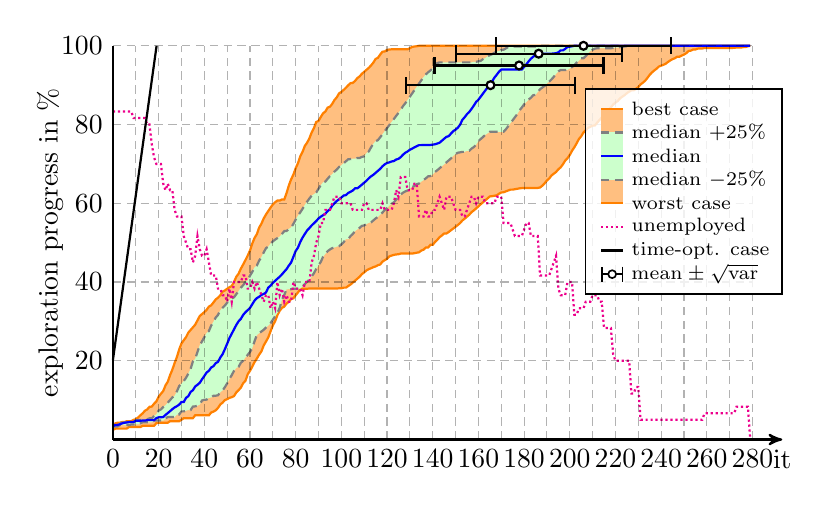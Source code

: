 \begin{tikzpicture}[thick]


% plot data, scaled to 8cm
\begin{scope}[yscale=0.05, xscale=0.029]
\draw[draw=orange, fill=orange!50] (0.00, 2.44) -- (1.00, 2.77) -- (2.00, 2.77) -- (3.00, 2.77) -- (4.00, 2.77) -- (5.00, 2.77) -- (6.00, 2.77) -- (7.00, 3.16) -- (8.00, 3.16) -- (9.00, 3.16) -- (10.00, 3.16) -- (11.00, 3.16) -- (12.00, 3.16) -- (13.00, 3.49) -- (14.00, 3.49) -- (15.00, 3.49) -- (16.00, 3.49) -- (17.00, 3.49) -- (18.00, 3.49) -- (19.00, 4.16) -- (20.00, 4.27) -- (21.00, 4.27) -- (22.00, 4.27) -- (23.00, 4.27) -- (24.00, 4.27) -- (25.00, 4.66) -- (26.00, 4.66) -- (27.00, 4.66) -- (28.00, 4.66) -- (29.00, 4.66) -- (30.00, 5.04) -- (31.00, 5.43) -- (32.00, 5.43) -- (33.00, 5.43) -- (34.00, 5.43) -- (35.00, 5.43) -- (36.00, 6.15) -- (37.00, 6.15) -- (38.00, 6.15) -- (39.00, 6.15) -- (40.00, 6.15) -- (41.00, 6.15) -- (42.00, 6.15) -- (43.00, 6.87) -- (44.00, 7.10) -- (45.00, 7.43) -- (46.00, 8.04) -- (47.00, 8.92) -- (48.00, 9.37) -- (49.00, 10.03) -- (50.00, 10.25) -- (51.00, 10.59) -- (52.00, 10.75) -- (53.00, 11.03) -- (54.00, 11.97) -- (55.00, 12.53) -- (56.00, 13.19) -- (57.00, 14.30) -- (58.00, 14.91) -- (59.00, 16.57) -- (60.00, 17.46) -- (61.00, 18.51) -- (62.00, 19.68) -- (63.00, 20.57) -- (64.00, 21.56) -- (65.00, 22.39) -- (66.00, 23.89) -- (67.00, 24.89) -- (68.00, 25.94) -- (69.00, 27.49) -- (70.00, 28.99) -- (71.00, 30.04) -- (72.00, 31.60) -- (73.00, 32.71) -- (74.00, 33.43) -- (75.00, 33.76) -- (76.00, 34.53) -- (77.00, 34.98) -- (78.00, 35.70) -- (79.00, 35.86) -- (80.00, 36.64) -- (81.00, 37.36) -- (82.00, 38.14) -- (83.00, 38.30) -- (84.00, 38.30) -- (85.00, 38.30) -- (86.00, 38.36) -- (87.00, 38.36) -- (88.00, 38.36) -- (89.00, 38.36) -- (90.00, 38.36) -- (91.00, 38.36) -- (92.00, 38.36) -- (93.00, 38.36) -- (94.00, 38.36) -- (95.00, 38.36) -- (96.00, 38.36) -- (97.00, 38.36) -- (98.00, 38.36) -- (99.00, 38.41) -- (100.00, 38.41) -- (101.00, 38.58) -- (102.00, 38.58) -- (103.00, 38.97) -- (104.00, 39.36) -- (105.00, 39.86) -- (106.00, 40.35) -- (107.00, 40.85) -- (108.00, 41.35) -- (109.00, 42.02) -- (110.00, 42.46) -- (111.00, 42.96) -- (112.00, 43.29) -- (113.00, 43.51) -- (114.00, 43.79) -- (115.00, 43.96) -- (116.00, 44.29) -- (117.00, 44.46) -- (118.00, 45.18) -- (119.00, 45.57) -- (120.00, 45.90) -- (121.00, 46.51) -- (122.00, 46.73) -- (123.00, 46.90) -- (124.00, 47.01) -- (125.00, 47.06) -- (126.00, 47.23) -- (127.00, 47.23) -- (128.00, 47.23) -- (129.00, 47.23) -- (130.00, 47.23) -- (131.00, 47.23) -- (132.00, 47.34) -- (133.00, 47.45) -- (134.00, 47.56) -- (135.00, 48.00) -- (136.00, 48.23) -- (137.00, 48.78) -- (138.00, 48.78) -- (139.00, 49.45) -- (140.00, 49.45) -- (141.00, 50.17) -- (142.00, 50.72) -- (143.00, 51.39) -- (144.00, 51.83) -- (145.00, 52.33) -- (146.00, 52.33) -- (147.00, 52.72) -- (148.00, 53.16) -- (149.00, 53.60) -- (150.00, 54.05) -- (151.00, 54.49) -- (152.00, 54.99) -- (153.00, 55.65) -- (154.00, 56.10) -- (155.00, 56.60) -- (156.00, 57.10) -- (157.00, 57.76) -- (158.00, 58.20) -- (159.00, 58.70) -- (160.00, 59.20) -- (161.00, 59.76) -- (162.00, 60.25) -- (163.00, 60.75) -- (164.00, 61.25) -- (165.00, 61.75) -- (166.00, 61.81) -- (167.00, 61.92) -- (168.00, 62.03) -- (169.00, 62.42) -- (170.00, 62.75) -- (171.00, 62.80) -- (172.00, 63.03) -- (173.00, 63.25) -- (174.00, 63.47) -- (175.00, 63.47) -- (176.00, 63.58) -- (177.00, 63.69) -- (178.00, 63.80) -- (179.00, 63.86) -- (180.00, 63.91) -- (181.00, 63.91) -- (182.00, 63.91) -- (183.00, 63.91) -- (184.00, 63.91) -- (185.00, 63.91) -- (186.00, 63.91) -- (187.00, 64.02) -- (188.00, 64.47) -- (189.00, 65.08) -- (190.00, 65.80) -- (191.00, 66.30) -- (192.00, 67.07) -- (193.00, 67.52) -- (194.00, 67.96) -- (195.00, 68.63) -- (196.00, 69.12) -- (197.00, 69.90) -- (198.00, 70.84) -- (199.00, 71.45) -- (200.00, 72.28) -- (201.00, 73.34) -- (202.00, 74.22) -- (203.00, 75.22) -- (204.00, 76.33) -- (205.00, 77.00) -- (206.00, 77.99) -- (207.00, 78.55) -- (208.00, 79.16) -- (209.00, 79.43) -- (210.00, 79.71) -- (211.00, 79.77) -- (212.00, 80.49) -- (213.00, 81.15) -- (214.00, 81.82) -- (215.00, 82.48) -- (216.00, 82.98) -- (217.00, 83.81) -- (218.00, 84.37) -- (219.00, 85.09) -- (220.00, 85.59) -- (221.00, 85.98) -- (222.00, 86.64) -- (223.00, 87.08) -- (224.00, 87.47) -- (225.00, 87.97) -- (226.00, 88.36) -- (227.00, 88.69) -- (228.00, 88.69) -- (229.00, 89.08) -- (230.00, 89.52) -- (231.00, 90.19) -- (232.00, 90.63) -- (233.00, 91.13) -- (234.00, 91.85) -- (235.00, 92.63) -- (236.00, 93.24) -- (237.00, 93.74) -- (238.00, 94.18) -- (239.00, 94.73) -- (240.00, 94.96) -- (241.00, 95.18) -- (242.00, 95.45) -- (243.00, 95.90) -- (244.00, 96.29) -- (245.00, 96.62) -- (246.00, 96.84) -- (247.00, 97.23) -- (248.00, 97.23) -- (249.00, 97.51) -- (250.00, 97.78) -- (251.00, 98.12) -- (252.00, 98.67) -- (253.00, 98.78) -- (254.00, 99.06) -- (255.00, 99.06) -- (256.00, 99.28) -- (257.00, 99.33) -- (258.00, 99.33) -- (259.00, 99.45) -- (260.00, 99.45) -- (261.00, 99.45) -- (262.00, 99.45) -- (263.00, 99.45) -- (264.00, 99.45) -- (265.00, 99.45) -- (266.00, 99.45) -- (267.00, 99.45) -- (268.00, 99.45) -- (269.00, 99.45) -- (270.00, 99.45) -- (271.00, 99.45) -- (272.00, 99.50) -- (273.00, 99.56) -- (274.00, 99.56) -- (275.00, 99.56) -- (276.00, 99.67) -- (277.00, 99.67) -- (278.00, 99.89) -- (279.00, 100.00) -- (279.00, 100.00) -- (278.00, 100.00) -- (277.00, 100.00) -- (276.00, 100.00) -- (275.00, 100.00) -- (274.00, 100.00) -- (273.00, 100.00) -- (272.00, 100.00) -- (271.00, 100.00) -- (270.00, 100.00) -- (269.00, 100.00) -- (268.00, 100.00) -- (267.00, 100.00) -- (266.00, 100.00) -- (265.00, 100.00) -- (264.00, 100.00) -- (263.00, 100.00) -- (262.00, 100.00) -- (261.00, 100.00) -- (260.00, 100.00) -- (259.00, 100.00) -- (258.00, 100.00) -- (257.00, 100.00) -- (256.00, 100.00) -- (255.00, 100.00) -- (254.00, 100.00) -- (253.00, 100.00) -- (252.00, 100.00) -- (251.00, 100.00) -- (250.00, 100.00) -- (249.00, 100.00) -- (248.00, 100.00) -- (247.00, 100.00) -- (246.00, 100.00) -- (245.00, 100.00) -- (244.00, 100.00) -- (243.00, 100.00) -- (242.00, 100.00) -- (241.00, 100.00) -- (240.00, 100.00) -- (239.00, 100.00) -- (238.00, 100.00) -- (237.00, 100.00) -- (236.00, 100.00) -- (235.00, 100.00) -- (234.00, 100.00) -- (233.00, 100.00) -- (232.00, 100.00) -- (231.00, 100.00) -- (230.00, 100.00) -- (229.00, 100.00) -- (228.00, 100.00) -- (227.00, 100.00) -- (226.00, 100.00) -- (225.00, 100.00) -- (224.00, 100.00) -- (223.00, 100.00) -- (222.00, 100.00) -- (221.00, 100.00) -- (220.00, 100.00) -- (219.00, 100.00) -- (218.00, 100.00) -- (217.00, 100.00) -- (216.00, 100.00) -- (215.00, 100.00) -- (214.00, 100.00) -- (213.00, 100.00) -- (212.00, 100.00) -- (211.00, 100.00) -- (210.00, 100.00) -- (209.00, 100.00) -- (208.00, 100.00) -- (207.00, 100.00) -- (206.00, 100.00) -- (205.00, 100.00) -- (204.00, 100.00) -- (203.00, 100.00) -- (202.00, 100.00) -- (201.00, 100.00) -- (200.00, 100.00) -- (199.00, 100.00) -- (198.00, 100.00) -- (197.00, 100.00) -- (196.00, 100.00) -- (195.00, 100.00) -- (194.00, 100.00) -- (193.00, 100.00) -- (192.00, 100.00) -- (191.00, 100.00) -- (190.00, 100.00) -- (189.00, 100.00) -- (188.00, 100.00) -- (187.00, 100.00) -- (186.00, 100.00) -- (185.00, 100.00) -- (184.00, 100.00) -- (183.00, 100.00) -- (182.00, 100.00) -- (181.00, 100.00) -- (180.00, 100.00) -- (179.00, 100.00) -- (178.00, 100.00) -- (177.00, 100.00) -- (176.00, 100.00) -- (175.00, 100.00) -- (174.00, 100.00) -- (173.00, 100.00) -- (172.00, 100.00) -- (171.00, 100.00) -- (170.00, 100.00) -- (169.00, 100.00) -- (168.00, 100.00) -- (167.00, 100.00) -- (166.00, 100.00) -- (165.00, 100.00) -- (164.00, 100.00) -- (163.00, 100.00) -- (162.00, 100.00) -- (161.00, 100.00) -- (160.00, 100.00) -- (159.00, 100.00) -- (158.00, 100.00) -- (157.00, 100.00) -- (156.00, 100.00) -- (155.00, 100.00) -- (154.00, 100.00) -- (153.00, 100.00) -- (152.00, 100.00) -- (151.00, 100.00) -- (150.00, 100.00) -- (149.00, 100.00) -- (148.00, 100.00) -- (147.00, 100.00) -- (146.00, 100.00) -- (145.00, 100.00) -- (144.00, 100.00) -- (143.00, 100.00) -- (142.00, 100.00) -- (141.00, 100.00) -- (140.00, 100.00) -- (139.00, 100.00) -- (138.00, 100.00) -- (137.00, 100.00) -- (136.00, 100.00) -- (135.00, 100.00) -- (134.00, 100.00) -- (133.00, 99.89) -- (132.00, 99.83) -- (131.00, 99.72) -- (130.00, 99.39) -- (129.00, 99.11) -- (128.00, 99.11) -- (127.00, 99.11) -- (126.00, 99.11) -- (125.00, 99.11) -- (124.00, 99.11) -- (123.00, 99.11) -- (122.00, 99.11) -- (121.00, 99.06) -- (120.00, 98.95) -- (119.00, 98.56) -- (118.00, 98.50) -- (117.00, 97.78) -- (116.00, 96.95) -- (115.00, 96.67) -- (114.00, 95.73) -- (113.00, 95.01) -- (112.00, 94.40) -- (111.00, 93.90) -- (110.00, 93.40) -- (109.00, 92.90) -- (108.00, 92.24) -- (107.00, 91.80) -- (106.00, 91.08) -- (105.00, 90.58) -- (104.00, 90.52) -- (103.00, 89.97) -- (102.00, 89.36) -- (101.00, 88.80) -- (100.00, 88.30) -- (99.00, 87.92) -- (98.00, 86.92) -- (97.00, 86.25) -- (96.00, 85.25) -- (95.00, 84.53) -- (94.00, 84.31) -- (93.00, 83.31) -- (92.00, 82.87) -- (91.00, 81.93) -- (90.00, 80.93) -- (89.00, 80.65) -- (88.00, 79.10) -- (87.00, 77.99) -- (86.00, 76.50) -- (85.00, 75.39) -- (84.00, 74.56) -- (83.00, 73.06) -- (82.00, 71.95) -- (81.00, 70.18) -- (80.00, 68.90) -- (79.00, 67.29) -- (78.00, 66.08) -- (77.00, 64.52) -- (76.00, 62.58) -- (75.00, 60.98) -- (74.00, 60.98) -- (73.00, 60.70) -- (72.00, 60.70) -- (71.00, 60.25) -- (70.00, 59.70) -- (69.00, 58.92) -- (68.00, 58.04) -- (67.00, 57.15) -- (66.00, 56.15) -- (65.00, 54.82) -- (64.00, 53.82) -- (63.00, 52.16) -- (62.00, 51.22) -- (61.00, 49.78) -- (60.00, 48.00) -- (59.00, 46.73) -- (58.00, 45.57) -- (57.00, 44.46) -- (56.00, 43.40) -- (55.00, 42.13) -- (54.00, 41.35) -- (53.00, 40.02) -- (52.00, 38.97) -- (51.00, 38.69) -- (50.00, 38.30) -- (49.00, 37.86) -- (48.00, 37.58) -- (47.00, 36.64) -- (46.00, 36.03) -- (45.00, 35.59) -- (44.00, 34.81) -- (43.00, 34.09) -- (42.00, 33.76) -- (41.00, 32.93) -- (40.00, 32.37) -- (39.00, 31.87) -- (38.00, 31.37) -- (37.00, 30.27) -- (36.00, 29.16) -- (35.00, 28.49) -- (34.00, 27.83) -- (33.00, 27.16) -- (32.00, 26.00) -- (31.00, 25.22) -- (30.00, 24.39) -- (29.00, 22.89) -- (28.00, 20.95) -- (27.00, 19.46) -- (26.00, 17.74) -- (25.00, 16.35) -- (24.00, 14.69) -- (23.00, 13.75) -- (22.00, 12.31) -- (21.00, 11.64) -- (20.00, 10.86) -- (19.00, 9.70) -- (18.00, 9.09) -- (17.00, 8.37) -- (16.00, 8.31) -- (15.00, 7.65) -- (14.00, 7.32) -- (13.00, 6.65) -- (12.00, 6.15) -- (11.00, 5.60) -- (10.00, 5.16) -- (9.00, 4.99) -- (8.00, 4.66) -- (7.00, 4.66) -- (6.00, 4.66) -- (5.00, 4.43) -- (4.00, 4.43) -- (3.00, 4.27) -- (2.00, 4.27) -- (1.00, 4.10) -- (0.00, 3.38);
\draw[gray, densely dashed, fill=green!20] (0.00, 3.22) -- (1.00, 3.33) -- (2.00, 3.33) -- (3.00, 3.66) -- (4.00, 3.66) -- (5.00, 3.66) -- (6.00, 3.66) -- (7.00, 3.66) -- (8.00, 3.82) -- (9.00, 3.82) -- (10.00, 3.82) -- (11.00, 3.82) -- (12.00, 4.10) -- (13.00, 4.38) -- (14.00, 4.38) -- (15.00, 4.38) -- (16.00, 4.38) -- (17.00, 4.38) -- (18.00, 4.82) -- (19.00, 4.82) -- (20.00, 4.82) -- (21.00, 4.82) -- (22.00, 4.82) -- (23.00, 5.38) -- (24.00, 5.71) -- (25.00, 5.71) -- (26.00, 5.71) -- (27.00, 5.71) -- (28.00, 6.32) -- (29.00, 6.37) -- (30.00, 7.15) -- (31.00, 7.15) -- (32.00, 7.32) -- (33.00, 7.48) -- (34.00, 7.48) -- (35.00, 8.37) -- (36.00, 8.43) -- (37.00, 8.59) -- (38.00, 8.87) -- (39.00, 9.92) -- (40.00, 10.09) -- (41.00, 10.14) -- (42.00, 10.59) -- (43.00, 10.64) -- (44.00, 11.14) -- (45.00, 11.14) -- (46.00, 11.25) -- (47.00, 12.03) -- (48.00, 12.47) -- (49.00, 13.30) -- (50.00, 14.25) -- (51.00, 15.41) -- (52.00, 16.35) -- (53.00, 17.46) -- (54.00, 18.18) -- (55.00, 18.46) -- (56.00, 19.51) -- (57.00, 20.01) -- (58.00, 20.84) -- (59.00, 21.51) -- (60.00, 22.23) -- (61.00, 23.23) -- (62.00, 25.00) -- (63.00, 26.55) -- (64.00, 27.00) -- (65.00, 27.44) -- (66.00, 27.88) -- (67.00, 28.44) -- (68.00, 28.94) -- (69.00, 29.55) -- (70.00, 30.43) -- (71.00, 31.32) -- (72.00, 32.15) -- (73.00, 33.43) -- (74.00, 35.53) -- (75.00, 36.70) -- (76.00, 38.14) -- (77.00, 38.19) -- (78.00, 38.19) -- (79.00, 38.30) -- (80.00, 38.30) -- (81.00, 38.30) -- (82.00, 38.36) -- (83.00, 38.91) -- (84.00, 39.47) -- (85.00, 40.08) -- (86.00, 40.58) -- (87.00, 41.41) -- (88.00, 42.24) -- (89.00, 43.35) -- (90.00, 44.24) -- (91.00, 45.12) -- (92.00, 46.45) -- (93.00, 47.17) -- (94.00, 47.84) -- (95.00, 48.28) -- (96.00, 48.61) -- (97.00, 48.78) -- (98.00, 49.00) -- (99.00, 49.11) -- (100.00, 49.56) -- (101.00, 50.11) -- (102.00, 50.89) -- (103.00, 50.89) -- (104.00, 51.66) -- (105.00, 52.22) -- (106.00, 52.94) -- (107.00, 53.38) -- (108.00, 53.77) -- (109.00, 54.27) -- (110.00, 54.38) -- (111.00, 54.71) -- (112.00, 55.04) -- (113.00, 55.16) -- (114.00, 55.65) -- (115.00, 56.15) -- (116.00, 56.54) -- (117.00, 57.10) -- (118.00, 57.65) -- (119.00, 58.31) -- (120.00, 58.76) -- (121.00, 59.42) -- (122.00, 59.87) -- (123.00, 60.25) -- (124.00, 60.92) -- (125.00, 61.47) -- (126.00, 62.25) -- (127.00, 62.69) -- (128.00, 63.03) -- (129.00, 63.25) -- (130.00, 63.86) -- (131.00, 64.14) -- (132.00, 64.41) -- (133.00, 64.86) -- (134.00, 65.02) -- (135.00, 65.52) -- (136.00, 65.91) -- (137.00, 66.35) -- (138.00, 66.85) -- (139.00, 66.91) -- (140.00, 67.35) -- (141.00, 67.96) -- (142.00, 68.40) -- (143.00, 68.90) -- (144.00, 69.40) -- (145.00, 69.90) -- (146.00, 70.40) -- (147.00, 70.90) -- (148.00, 71.40) -- (149.00, 72.06) -- (150.00, 72.51) -- (151.00, 72.84) -- (152.00, 72.95) -- (153.00, 73.06) -- (154.00, 73.06) -- (155.00, 73.34) -- (156.00, 73.34) -- (157.00, 73.89) -- (158.00, 74.28) -- (159.00, 74.89) -- (160.00, 75.78) -- (161.00, 76.33) -- (162.00, 76.83) -- (163.00, 77.38) -- (164.00, 77.77) -- (165.00, 78.16) -- (166.00, 78.16) -- (167.00, 78.16) -- (168.00, 78.16) -- (169.00, 78.16) -- (170.00, 78.16) -- (171.00, 78.16) -- (172.00, 78.77) -- (173.00, 79.55) -- (174.00, 80.32) -- (175.00, 81.10) -- (176.00, 81.87) -- (177.00, 82.65) -- (178.00, 83.59) -- (179.00, 84.31) -- (180.00, 85.14) -- (181.00, 85.70) -- (182.00, 86.36) -- (183.00, 86.81) -- (184.00, 87.47) -- (185.00, 87.53) -- (186.00, 88.25) -- (187.00, 88.97) -- (188.00, 89.41) -- (189.00, 89.80) -- (190.00, 90.47) -- (191.00, 90.91) -- (192.00, 91.46) -- (193.00, 92.13) -- (194.00, 92.85) -- (195.00, 93.51) -- (196.00, 93.85) -- (197.00, 93.85) -- (198.00, 93.85) -- (199.00, 93.90) -- (200.00, 94.24) -- (201.00, 94.62) -- (202.00, 95.07) -- (203.00, 95.73) -- (204.00, 96.18) -- (205.00, 96.84) -- (206.00, 96.84) -- (207.00, 97.39) -- (208.00, 98.06) -- (209.00, 98.67) -- (210.00, 99.00) -- (211.00, 99.28) -- (212.00, 99.39) -- (213.00, 99.39) -- (214.00, 99.39) -- (215.00, 99.39) -- (216.00, 99.39) -- (217.00, 99.39) -- (218.00, 99.39) -- (219.00, 99.45) -- (220.00, 99.56) -- (221.00, 99.56) -- (222.00, 99.67) -- (223.00, 99.72) -- (224.00, 99.83) -- (225.00, 99.89) -- (226.00, 99.94) -- (227.00, 100.00) -- (228.00, 100.00) -- (229.00, 100.00) -- (230.00, 100.00) -- (231.00, 100.00) -- (232.00, 100.00) -- (233.00, 100.00) -- (234.00, 100.00) -- (235.00, 100.00) -- (236.00, 100.00) -- (237.00, 100.00) -- (238.00, 100.00) -- (239.00, 100.00) -- (240.00, 100.00) -- (241.00, 100.00) -- (242.00, 100.00) -- (243.00, 100.00) -- (244.00, 100.00) -- (245.00, 100.00) -- (246.00, 100.00) -- (247.00, 100.00) -- (248.00, 100.00) -- (249.00, 100.00) -- (250.00, 100.00) -- (251.00, 100.00) -- (252.00, 100.00) -- (253.00, 100.00) -- (254.00, 100.00) -- (255.00, 100.00) -- (256.00, 100.00) -- (257.00, 100.00) -- (258.00, 100.00) -- (259.00, 100.00) -- (260.00, 100.00) -- (261.00, 100.00) -- (262.00, 100.00) -- (263.00, 100.00) -- (264.00, 100.00) -- (265.00, 100.00) -- (266.00, 100.00) -- (267.00, 100.00) -- (268.00, 100.00) -- (269.00, 100.00) -- (270.00, 100.00) -- (271.00, 100.00) -- (272.00, 100.00) -- (273.00, 100.00) -- (274.00, 100.00) -- (275.00, 100.00) -- (276.00, 100.00) -- (277.00, 100.00) -- (278.00, 100.00) -- (279.00, 100.00) -- (279.00, 100.00) -- (278.00, 100.00) -- (277.00, 100.00) -- (276.00, 100.00) -- (275.00, 100.00) -- (274.00, 100.00) -- (273.00, 100.00) -- (272.00, 100.00) -- (271.00, 100.00) -- (270.00, 100.00) -- (269.00, 100.00) -- (268.00, 100.00) -- (267.00, 100.00) -- (266.00, 100.00) -- (265.00, 100.00) -- (264.00, 100.00) -- (263.00, 100.00) -- (262.00, 100.00) -- (261.00, 100.00) -- (260.00, 100.00) -- (259.00, 100.00) -- (258.00, 100.00) -- (257.00, 100.00) -- (256.00, 100.00) -- (255.00, 100.00) -- (254.00, 100.00) -- (253.00, 100.00) -- (252.00, 100.00) -- (251.00, 100.00) -- (250.00, 100.00) -- (249.00, 100.00) -- (248.00, 100.00) -- (247.00, 100.00) -- (246.00, 100.00) -- (245.00, 100.00) -- (244.00, 100.00) -- (243.00, 100.00) -- (242.00, 100.00) -- (241.00, 100.00) -- (240.00, 100.00) -- (239.00, 100.00) -- (238.00, 100.00) -- (237.00, 100.00) -- (236.00, 100.00) -- (235.00, 100.00) -- (234.00, 100.00) -- (233.00, 100.00) -- (232.00, 100.00) -- (231.00, 100.00) -- (230.00, 100.00) -- (229.00, 100.00) -- (228.00, 100.00) -- (227.00, 100.00) -- (226.00, 100.00) -- (225.00, 100.00) -- (224.00, 100.00) -- (223.00, 100.00) -- (222.00, 100.00) -- (221.00, 100.00) -- (220.00, 100.00) -- (219.00, 100.00) -- (218.00, 100.00) -- (217.00, 100.00) -- (216.00, 100.00) -- (215.00, 100.00) -- (214.00, 100.00) -- (213.00, 100.00) -- (212.00, 100.00) -- (211.00, 100.00) -- (210.00, 100.00) -- (209.00, 100.00) -- (208.00, 100.00) -- (207.00, 100.00) -- (206.00, 100.00) -- (205.00, 100.00) -- (204.00, 100.00) -- (203.00, 100.00) -- (202.00, 100.00) -- (201.00, 100.00) -- (200.00, 100.00) -- (199.00, 100.00) -- (198.00, 100.00) -- (197.00, 100.00) -- (196.00, 100.00) -- (195.00, 100.00) -- (194.00, 100.00) -- (193.00, 100.00) -- (192.00, 100.00) -- (191.00, 100.00) -- (190.00, 100.00) -- (189.00, 100.00) -- (188.00, 100.00) -- (187.00, 100.00) -- (186.00, 99.89) -- (185.00, 99.83) -- (184.00, 99.83) -- (183.00, 99.83) -- (182.00, 99.83) -- (181.00, 99.83) -- (180.00, 99.83) -- (179.00, 99.83) -- (178.00, 99.83) -- (177.00, 99.83) -- (176.00, 99.83) -- (175.00, 99.83) -- (174.00, 99.83) -- (173.00, 99.67) -- (172.00, 99.33) -- (171.00, 99.00) -- (170.00, 98.95) -- (169.00, 98.67) -- (168.00, 98.56) -- (167.00, 98.23) -- (166.00, 97.89) -- (165.00, 97.62) -- (164.00, 97.34) -- (163.00, 96.90) -- (162.00, 96.62) -- (161.00, 96.18) -- (160.00, 96.06) -- (159.00, 95.95) -- (158.00, 95.95) -- (157.00, 95.79) -- (156.00, 95.79) -- (155.00, 95.79) -- (154.00, 95.79) -- (153.00, 95.79) -- (152.00, 95.79) -- (151.00, 95.79) -- (150.00, 95.79) -- (149.00, 95.79) -- (148.00, 95.79) -- (147.00, 95.79) -- (146.00, 95.79) -- (145.00, 95.79) -- (144.00, 95.79) -- (143.00, 95.79) -- (142.00, 95.62) -- (141.00, 95.23) -- (140.00, 94.35) -- (139.00, 93.74) -- (138.00, 93.29) -- (137.00, 92.74) -- (136.00, 92.07) -- (135.00, 91.24) -- (134.00, 90.41) -- (133.00, 89.58) -- (132.00, 88.75) -- (131.00, 87.92) -- (130.00, 87.08) -- (129.00, 86.25) -- (128.00, 85.42) -- (127.00, 84.70) -- (126.00, 83.76) -- (125.00, 82.98) -- (124.00, 82.21) -- (123.00, 81.43) -- (122.00, 80.65) -- (121.00, 79.88) -- (120.00, 79.10) -- (119.00, 78.33) -- (118.00, 77.55) -- (117.00, 76.77) -- (116.00, 76.05) -- (115.00, 75.78) -- (114.00, 75.11) -- (113.00, 74.22) -- (112.00, 73.17) -- (111.00, 72.73) -- (110.00, 71.95) -- (109.00, 71.78) -- (108.00, 71.51) -- (107.00, 71.51) -- (106.00, 71.34) -- (105.00, 71.34) -- (104.00, 71.23) -- (103.00, 71.18) -- (102.00, 70.68) -- (101.00, 70.18) -- (100.00, 69.68) -- (99.00, 69.24) -- (98.00, 68.57) -- (97.00, 68.07) -- (96.00, 67.41) -- (95.00, 66.91) -- (94.00, 66.24) -- (93.00, 65.52) -- (92.00, 65.35) -- (91.00, 64.63) -- (90.00, 63.69) -- (89.00, 62.75) -- (88.00, 62.31) -- (87.00, 61.97) -- (86.00, 61.20) -- (85.00, 60.42) -- (84.00, 59.59) -- (83.00, 58.59) -- (82.00, 57.71) -- (81.00, 56.82) -- (80.00, 55.88) -- (79.00, 54.77) -- (78.00, 53.88) -- (77.00, 53.49) -- (76.00, 52.94) -- (75.00, 52.94) -- (74.00, 52.22) -- (73.00, 51.55) -- (72.00, 51.16) -- (71.00, 50.78) -- (70.00, 50.33) -- (69.00, 49.78) -- (68.00, 49.00) -- (67.00, 48.61) -- (66.00, 47.51) -- (65.00, 46.34) -- (64.00, 45.45) -- (63.00, 44.18) -- (62.00, 43.74) -- (61.00, 42.57) -- (60.00, 41.63) -- (59.00, 40.41) -- (58.00, 40.02) -- (57.00, 39.19) -- (56.00, 38.58) -- (55.00, 37.69) -- (54.00, 36.92) -- (53.00, 36.14) -- (52.00, 35.81) -- (51.00, 35.48) -- (50.00, 34.76) -- (49.00, 34.04) -- (48.00, 33.48) -- (47.00, 32.82) -- (46.00, 31.65) -- (45.00, 30.99) -- (44.00, 29.93) -- (43.00, 28.94) -- (42.00, 27.55) -- (41.00, 27.05) -- (40.00, 26.00) -- (39.00, 24.94) -- (38.00, 23.95) -- (37.00, 22.23) -- (36.00, 20.51) -- (35.00, 19.84) -- (34.00, 17.96) -- (33.00, 16.74) -- (32.00, 15.69) -- (31.00, 14.86) -- (30.00, 14.19) -- (29.00, 13.58) -- (28.00, 12.25) -- (27.00, 11.09) -- (26.00, 10.70) -- (25.00, 10.03) -- (24.00, 9.37) -- (23.00, 8.70) -- (22.00, 8.26) -- (21.00, 7.65) -- (20.00, 7.37) -- (19.00, 6.43) -- (18.00, 5.99) -- (17.00, 5.38) -- (16.00, 5.38) -- (15.00, 5.16) -- (14.00, 4.99) -- (13.00, 4.99) -- (12.00, 4.99) -- (11.00, 4.88) -- (10.00, 4.88) -- (9.00, 4.49) -- (8.00, 4.49) -- (7.00, 4.49) -- (6.00, 4.43) -- (5.00, 4.32) -- (4.00, 4.27) -- (3.00, 4.27) -- (2.00, 3.88) -- (1.00, 3.88) -- (0.00, 3.38);
\draw[blue] (0.00, 3.38) -- (1.00, 3.71) -- (2.00, 3.71) -- (3.00, 3.88) -- (4.00, 4.10) -- (5.00, 4.27) -- (6.00, 4.32) -- (7.00, 4.43) -- (8.00, 4.43) -- (9.00, 4.43) -- (10.00, 4.77) -- (11.00, 4.77) -- (12.00, 4.77) -- (13.00, 4.82) -- (14.00, 4.82) -- (15.00, 4.93) -- (16.00, 4.93) -- (17.00, 4.93) -- (18.00, 4.93) -- (19.00, 5.43) -- (20.00, 5.65) -- (21.00, 5.65) -- (22.00, 5.71) -- (23.00, 6.26) -- (24.00, 6.71) -- (25.00, 7.21) -- (26.00, 7.71) -- (27.00, 8.15) -- (28.00, 8.48) -- (29.00, 8.87) -- (30.00, 9.53) -- (31.00, 9.53) -- (32.00, 10.59) -- (33.00, 11.03) -- (34.00, 12.08) -- (35.00, 12.53) -- (36.00, 13.47) -- (37.00, 13.91) -- (38.00, 14.41) -- (39.00, 15.30) -- (40.00, 16.13) -- (41.00, 17.02) -- (42.00, 17.46) -- (43.00, 18.29) -- (44.00, 18.63) -- (45.00, 19.40) -- (46.00, 19.73) -- (47.00, 20.84) -- (48.00, 21.67) -- (49.00, 22.95) -- (50.00, 24.33) -- (51.00, 25.78) -- (52.00, 26.88) -- (53.00, 27.99) -- (54.00, 29.10) -- (55.00, 30.04) -- (56.00, 30.65) -- (57.00, 31.65) -- (58.00, 32.32) -- (59.00, 32.87) -- (60.00, 33.43) -- (61.00, 34.37) -- (62.00, 35.31) -- (63.00, 35.92) -- (64.00, 36.25) -- (65.00, 36.75) -- (66.00, 36.97) -- (67.00, 37.36) -- (68.00, 38.58) -- (69.00, 39.08) -- (70.00, 39.80) -- (71.00, 40.30) -- (72.00, 40.85) -- (73.00, 41.35) -- (74.00, 41.96) -- (75.00, 42.63) -- (76.00, 43.29) -- (77.00, 44.18) -- (78.00, 44.96) -- (79.00, 46.40) -- (80.00, 47.89) -- (81.00, 48.73) -- (82.00, 50.17) -- (83.00, 51.27) -- (84.00, 52.22) -- (85.00, 53.10) -- (86.00, 53.71) -- (87.00, 54.38) -- (88.00, 54.93) -- (89.00, 55.49) -- (90.00, 56.15) -- (91.00, 56.60) -- (92.00, 56.98) -- (93.00, 57.37) -- (94.00, 58.04) -- (95.00, 58.48) -- (96.00, 59.42) -- (97.00, 60.03) -- (98.00, 60.59) -- (99.00, 61.03) -- (100.00, 61.47) -- (101.00, 61.97) -- (102.00, 62.08) -- (103.00, 62.64) -- (104.00, 62.92) -- (105.00, 63.25) -- (106.00, 63.80) -- (107.00, 63.80) -- (108.00, 64.25) -- (109.00, 64.75) -- (110.00, 65.24) -- (111.00, 65.74) -- (112.00, 66.35) -- (113.00, 66.85) -- (114.00, 67.24) -- (115.00, 67.74) -- (116.00, 68.24) -- (117.00, 68.74) -- (118.00, 69.40) -- (119.00, 69.90) -- (120.00, 70.23) -- (121.00, 70.40) -- (122.00, 70.62) -- (123.00, 70.73) -- (124.00, 71.12) -- (125.00, 71.29) -- (126.00, 71.73) -- (127.00, 72.34) -- (128.00, 72.84) -- (129.00, 73.17) -- (130.00, 73.61) -- (131.00, 73.89) -- (132.00, 74.22) -- (133.00, 74.50) -- (134.00, 74.78) -- (135.00, 74.78) -- (136.00, 74.83) -- (137.00, 74.83) -- (138.00, 74.83) -- (139.00, 74.83) -- (140.00, 74.89) -- (141.00, 75.00) -- (142.00, 75.17) -- (143.00, 75.39) -- (144.00, 75.89) -- (145.00, 76.39) -- (146.00, 76.88) -- (147.00, 77.05) -- (148.00, 77.72) -- (149.00, 78.33) -- (150.00, 78.71) -- (151.00, 79.21) -- (152.00, 79.99) -- (153.00, 81.21) -- (154.00, 81.87) -- (155.00, 82.65) -- (156.00, 83.20) -- (157.00, 83.98) -- (158.00, 84.81) -- (159.00, 85.75) -- (160.00, 86.31) -- (161.00, 87.08) -- (162.00, 87.86) -- (163.00, 88.64) -- (164.00, 89.41) -- (165.00, 90.19) -- (166.00, 90.96) -- (167.00, 91.91) -- (168.00, 92.63) -- (169.00, 93.40) -- (170.00, 93.96) -- (171.00, 93.96) -- (172.00, 93.96) -- (173.00, 93.96) -- (174.00, 93.96) -- (175.00, 93.96) -- (176.00, 93.96) -- (177.00, 93.96) -- (178.00, 93.96) -- (179.00, 93.96) -- (180.00, 94.62) -- (181.00, 95.29) -- (182.00, 96.06) -- (183.00, 96.73) -- (184.00, 97.23) -- (185.00, 97.67) -- (186.00, 97.78) -- (187.00, 97.84) -- (188.00, 97.95) -- (189.00, 98.00) -- (190.00, 98.00) -- (191.00, 98.00) -- (192.00, 98.00) -- (193.00, 98.06) -- (194.00, 98.12) -- (195.00, 98.34) -- (196.00, 98.84) -- (197.00, 98.84) -- (198.00, 99.22) -- (199.00, 99.72) -- (200.00, 99.78) -- (201.00, 99.89) -- (202.00, 100.00) -- (203.00, 100.00) -- (204.00, 100.00) -- (205.00, 100.00) -- (206.00, 100.00) -- (207.00, 100.00) -- (208.00, 100.00) -- (209.00, 100.00) -- (210.00, 100.00) -- (211.00, 100.00) -- (212.00, 100.00) -- (213.00, 100.00) -- (214.00, 100.00) -- (215.00, 100.00) -- (216.00, 100.00) -- (217.00, 100.00) -- (218.00, 100.00) -- (219.00, 100.00) -- (220.00, 100.00) -- (221.00, 100.00) -- (222.00, 100.00) -- (223.00, 100.00) -- (224.00, 100.00) -- (225.00, 100.00) -- (226.00, 100.00) -- (227.00, 100.00) -- (228.00, 100.00) -- (229.00, 100.00) -- (230.00, 100.00) -- (231.00, 100.00) -- (232.00, 100.00) -- (233.00, 100.00) -- (234.00, 100.00) -- (235.00, 100.00) -- (236.00, 100.00) -- (237.00, 100.00) -- (238.00, 100.00) -- (239.00, 100.00) -- (240.00, 100.00) -- (241.00, 100.00) -- (242.00, 100.00) -- (243.00, 100.00) -- (244.00, 100.00) -- (245.00, 100.00) -- (246.00, 100.00) -- (247.00, 100.00) -- (248.00, 100.00) -- (249.00, 100.00) -- (250.00, 100.00) -- (251.00, 100.00) -- (252.00, 100.00) -- (253.00, 100.00) -- (254.00, 100.00) -- (255.00, 100.00) -- (256.00, 100.00) -- (257.00, 100.00) -- (258.00, 100.00) -- (259.00, 100.00) -- (260.00, 100.00) -- (261.00, 100.00) -- (262.00, 100.00) -- (263.00, 100.00) -- (264.00, 100.00) -- (265.00, 100.00) -- (266.00, 100.00) -- (267.00, 100.00) -- (268.00, 100.00) -- (269.00, 100.00) -- (270.00, 100.00) -- (271.00, 100.00) -- (272.00, 100.00) -- (273.00, 100.00) -- (274.00, 100.00) -- (275.00, 100.00) -- (276.00, 100.00) -- (277.00, 100.00) -- (278.00, 100.00) -- (279.00, 100.00);
\draw[densely dotted, magenta] (0.00, 83.33) -- (1.00, 83.33) -- (2.00, 83.33) -- (3.00, 83.33) -- (4.00, 83.33) -- (5.00, 83.33) -- (6.00, 83.33) -- (7.00, 83.33) -- (8.00, 83.33) -- (9.00, 81.67) -- (10.00, 81.67) -- (11.00, 81.67) -- (12.00, 81.67) -- (13.00, 81.67) -- (14.00, 81.67) -- (15.00, 80.00) -- (16.00, 80.00) -- (17.00, 75.00) -- (18.00, 71.67) -- (19.00, 70.00) -- (20.00, 70.00) -- (21.00, 70.00) -- (22.00, 65.00) -- (23.00, 63.33) -- (24.00, 65.00) -- (25.00, 63.33) -- (26.00, 63.33) -- (27.00, 58.33) -- (28.00, 56.67) -- (29.00, 56.67) -- (30.00, 56.67) -- (31.00, 51.67) -- (32.00, 50.00) -- (33.00, 48.33) -- (34.00, 48.33) -- (35.00, 45.00) -- (36.00, 46.67) -- (37.00, 51.67) -- (38.00, 48.33) -- (39.00, 46.67) -- (40.00, 46.67) -- (41.00, 48.33) -- (42.00, 45.00) -- (43.00, 41.67) -- (44.00, 41.67) -- (45.00, 41.67) -- (46.00, 38.33) -- (47.00, 38.33) -- (48.00, 36.67) -- (49.00, 36.67) -- (50.00, 35.00) -- (51.00, 38.33) -- (52.00, 35.00) -- (53.00, 40.00) -- (54.00, 40.00) -- (55.00, 40.00) -- (56.00, 40.00) -- (57.00, 41.67) -- (58.00, 41.67) -- (59.00, 38.33) -- (60.00, 38.33) -- (61.00, 40.00) -- (62.00, 38.33) -- (63.00, 40.00) -- (64.00, 38.33) -- (65.00, 36.67) -- (66.00, 35.00) -- (67.00, 36.67) -- (68.00, 36.67) -- (69.00, 33.33) -- (70.00, 35.00) -- (71.00, 33.33) -- (72.00, 40.00) -- (73.00, 36.67) -- (74.00, 38.33) -- (75.00, 35.00) -- (76.00, 36.67) -- (77.00, 35.00) -- (78.00, 35.00) -- (79.00, 40.00) -- (80.00, 38.33) -- (81.00, 38.33) -- (82.00, 38.33) -- (83.00, 36.67) -- (84.00, 40.00) -- (85.00, 40.00) -- (86.00, 40.00) -- (87.00, 45.00) -- (88.00, 46.67) -- (89.00, 50.00) -- (90.00, 51.67) -- (91.00, 55.00) -- (92.00, 55.00) -- (93.00, 58.33) -- (94.00, 58.33) -- (95.00, 58.33) -- (96.00, 60.00) -- (97.00, 61.67) -- (98.00, 61.67) -- (99.00, 61.67) -- (100.00, 60.00) -- (101.00, 60.00) -- (102.00, 60.00) -- (103.00, 60.00) -- (104.00, 60.00) -- (105.00, 58.33) -- (106.00, 58.33) -- (107.00, 58.33) -- (108.00, 58.33) -- (109.00, 58.33) -- (110.00, 60.00) -- (111.00, 60.00) -- (112.00, 58.33) -- (113.00, 58.33) -- (114.00, 58.33) -- (115.00, 58.33) -- (116.00, 58.33) -- (117.00, 58.33) -- (118.00, 60.00) -- (119.00, 58.33) -- (120.00, 58.33) -- (121.00, 58.33) -- (122.00, 58.33) -- (123.00, 60.00) -- (124.00, 63.33) -- (125.00, 61.67) -- (126.00, 66.67) -- (127.00, 66.67) -- (128.00, 66.67) -- (129.00, 63.33) -- (130.00, 63.33) -- (131.00, 63.33) -- (132.00, 65.00) -- (133.00, 65.00) -- (134.00, 56.67) -- (135.00, 56.67) -- (136.00, 56.67) -- (137.00, 58.33) -- (138.00, 56.67) -- (139.00, 56.67) -- (140.00, 58.33) -- (141.00, 58.33) -- (142.00, 60.00) -- (143.00, 61.67) -- (144.00, 60.00) -- (145.00, 58.33) -- (146.00, 61.67) -- (147.00, 61.67) -- (148.00, 61.67) -- (149.00, 60.00) -- (150.00, 58.33) -- (151.00, 58.33) -- (152.00, 58.33) -- (153.00, 56.67) -- (154.00, 56.67) -- (155.00, 58.33) -- (156.00, 60.00) -- (157.00, 61.67) -- (158.00, 61.67) -- (159.00, 60.00) -- (160.00, 61.67) -- (161.00, 61.67) -- (162.00, 61.67) -- (163.00, 60.00) -- (164.00, 60.00) -- (165.00, 60.00) -- (166.00, 60.00) -- (167.00, 60.00) -- (168.00, 61.67) -- (169.00, 61.67) -- (170.00, 61.67) -- (171.00, 55.00) -- (172.00, 55.00) -- (173.00, 55.00) -- (174.00, 55.00) -- (175.00, 53.33) -- (176.00, 51.67) -- (177.00, 51.67) -- (178.00, 51.67) -- (179.00, 51.67) -- (180.00, 53.33) -- (181.00, 55.00) -- (182.00, 55.00) -- (183.00, 51.67) -- (184.00, 51.67) -- (185.00, 51.67) -- (186.00, 51.67) -- (187.00, 41.67) -- (188.00, 41.67) -- (189.00, 41.67) -- (190.00, 41.67) -- (191.00, 41.67) -- (192.00, 43.33) -- (193.00, 45.00) -- (194.00, 46.67) -- (195.00, 38.33) -- (196.00, 36.67) -- (197.00, 36.67) -- (198.00, 36.67) -- (199.00, 40.00) -- (200.00, 40.00) -- (201.00, 40.00) -- (202.00, 31.67) -- (203.00, 31.67) -- (204.00, 33.33) -- (205.00, 33.33) -- (206.00, 33.33) -- (207.00, 35.00) -- (208.00, 35.00) -- (209.00, 35.00) -- (210.00, 36.67) -- (211.00, 36.67) -- (212.00, 36.67) -- (213.00, 35.00) -- (214.00, 35.00) -- (215.00, 28.33) -- (216.00, 28.33) -- (217.00, 28.33) -- (218.00, 28.33) -- (219.00, 21.67) -- (220.00, 20.00) -- (221.00, 20.00) -- (222.00, 20.00) -- (223.00, 20.00) -- (224.00, 20.00) -- (225.00, 20.00) -- (226.00, 20.00) -- (227.00, 11.67) -- (228.00, 11.67) -- (229.00, 13.33) -- (230.00, 13.33) -- (231.00, 5.00) -- (232.00, 5.00) -- (233.00, 5.00) -- (234.00, 5.00) -- (235.00, 5.00) -- (236.00, 5.00) -- (237.00, 5.00) -- (238.00, 5.00) -- (239.00, 5.00) -- (240.00, 5.00) -- (241.00, 5.00) -- (242.00, 5.00) -- (243.00, 5.00) -- (244.00, 5.00) -- (245.00, 5.00) -- (246.00, 5.00) -- (247.00, 5.00) -- (248.00, 5.00) -- (249.00, 5.00) -- (250.00, 5.00) -- (251.00, 5.00) -- (252.00, 5.00) -- (253.00, 5.00) -- (254.00, 5.00) -- (255.00, 5.00) -- (256.00, 5.00) -- (257.00, 5.00) -- (258.00, 5.00) -- (259.00, 6.67) -- (260.00, 6.67) -- (261.00, 6.67) -- (262.00, 6.67) -- (263.00, 6.67) -- (264.00, 6.67) -- (265.00, 6.67) -- (266.00, 6.67) -- (267.00, 6.67) -- (268.00, 6.67) -- (269.00, 6.67) -- (270.00, 6.67) -- (271.00, 6.67) -- (272.00, 6.67) -- (273.00, 8.33) -- (274.00, 8.33) -- (275.00, 8.33) -- (276.00, 8.33) -- (277.00, 8.33) -- (278.00, 8.33) -- (279.00, 0.00);
\draw[black] (0.00, 20.29) -- (19.10, 100.00);
\draw[densely dashed, thin, black, ystep=20, xstep=10, opacity=0.3] (0, 0) grid (280, 100);
% axis lables
\node[below] at (0, 0) {0};
\node[below] at (20, 0) {20};
\node[below] at (40, 0) {40};
\node[below] at (60, 0) {60};
\node[below] at (80, 0) {80};
\node[below] at (100, 0) {100};
\node[below] at (120, 0) {120};
\node[below] at (140, 0) {140};
\node[below] at (160, 0) {160};
\node[below] at (180, 0) {180};
\node[below] at (200, 0) {200};
\node[below] at (220, 0) {220};
\node[below] at (240, 0) {240};
\node[below] at (260, 0) {260};
\node[below] at (280, 0) {280};
\draw[|-|] (127.753, 90) -- (202.847, 90);
\node[draw, circle, fill=white, inner sep=0mm, minimum size=1mm] at (165.3, 90) {};
% 90: 165.3  +-  37.547
\draw[|-|] (140.304, 95) -- (215.296, 95);
\node[draw, circle, fill=white, inner sep=0mm, minimum size=1mm] at (177.8, 95) {};
% 95: 177.8  +-  37.496
\draw[|-|] (149.542, 98) -- (223.258, 98);
\node[draw, circle, fill=white, inner sep=0mm, minimum size=1mm] at (186.4, 98) {};
% 98: 186.4  +-  36.858
\draw[|-|] (167.196, 100) -- (244.804, 100);
\node[draw, circle, fill=white, inner sep=0mm, minimum size=1mm] at (206, 100) {};
% 100: 206  +-  38.804
\end{scope}


% axes lables
\begin{scope}[yscale=0.05]
\draw (0.00, 0.00) -- (0.00, 100.00);
\node[left] at (0, 20) {20};
\node[left] at (0, 40) {40};
\node[left] at (0, 60) {60};
\node[left] at (0, 80) {80};
\node[left] at (0, 100) {100};
\node[rotate=90] at (-0.8, 50) {exploration progress in \%};
\draw[->, >=stealth'] (0.00, 0.00) -- (8.50, 0.00);
\node[below] at (8.5, 0) {it};
\end{scope}


% legend
\begin{scope}[xshift=6cm, yshift=2.5cm]
\draw[semithick, fill=white, fill opacity=0.8] (0, -0.65) rectangle +(2.5, 2.6);
\scriptsize
\draw[semithick,|-|] (0.2, -.4) -- +(0.28, 0) node[right, black] {$\text{mean} \pm \sqrt{\text{var}}$};
\node[semithick,draw, circle, fill=white, inner sep=0mm, minimum size=1mm] at (0.34, -0.4) {};
\draw (0.2, -.1) -- +(0.28, 0) node[right, black] {time-opt. case};
\draw[magenta, densely dotted] (0.2, 0.2) -- +(0.28, 0) node[right, black] {unemployed};
\fill[orange!50] (0.2, 0.5) rectangle +(0.28, 1.2);
\fill[green!20] (0.2, 0.8) rectangle +(0.28, 0.6);
\draw[orange] (0.2, 1.7) -- +(0.28, 0) node[right, black] {best case};
\draw[gray, densely dashed] (0.2, 1.4) -- +(0.28, 0) node[right, black] {median $+25\%$};
\draw[blue] (0.2, 1.1) -- +(0.28, 0) node[right, black] {median};
\draw[gray, densely dashed] (0.2, 0.8) -- +(0.28, 0) node[right, black] {median $-25\%$};
\draw[orange] (0.2, 0.5) -- +(0.28, 0) node[right, black] {worst case};
\end{scope}
\end{tikzpicture}
